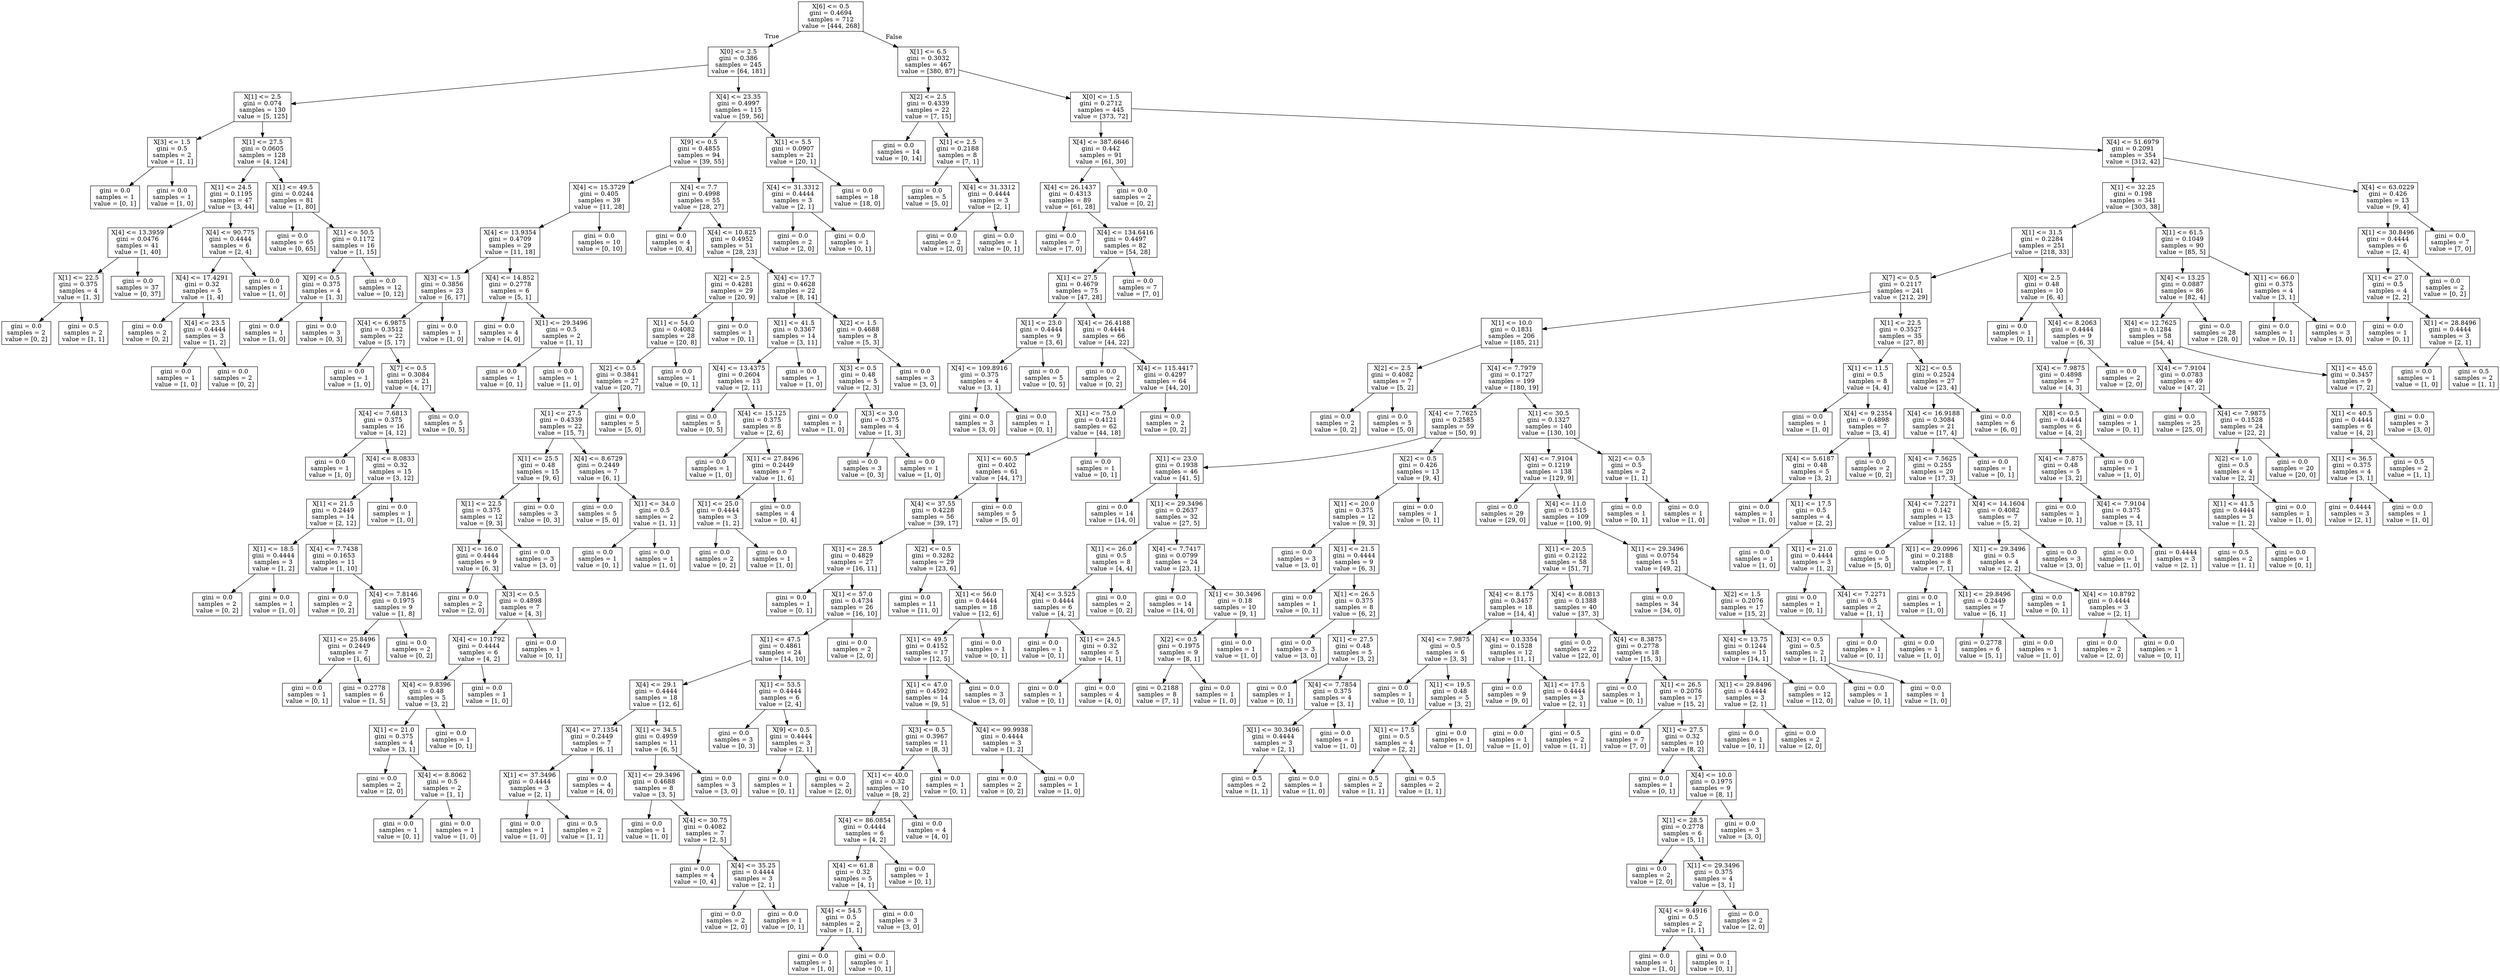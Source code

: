 digraph Tree {
node [shape=box] ;
0 [label="X[6] <= 0.5\ngini = 0.4694\nsamples = 712\nvalue = [444, 268]"] ;
1 [label="X[0] <= 2.5\ngini = 0.386\nsamples = 245\nvalue = [64, 181]"] ;
0 -> 1 [labeldistance=2.5, labelangle=45, headlabel="True"] ;
2 [label="X[1] <= 2.5\ngini = 0.074\nsamples = 130\nvalue = [5, 125]"] ;
1 -> 2 ;
3 [label="X[3] <= 1.5\ngini = 0.5\nsamples = 2\nvalue = [1, 1]"] ;
2 -> 3 ;
4 [label="gini = 0.0\nsamples = 1\nvalue = [0, 1]"] ;
3 -> 4 ;
5 [label="gini = 0.0\nsamples = 1\nvalue = [1, 0]"] ;
3 -> 5 ;
6 [label="X[1] <= 27.5\ngini = 0.0605\nsamples = 128\nvalue = [4, 124]"] ;
2 -> 6 ;
7 [label="X[1] <= 24.5\ngini = 0.1195\nsamples = 47\nvalue = [3, 44]"] ;
6 -> 7 ;
8 [label="X[4] <= 13.3959\ngini = 0.0476\nsamples = 41\nvalue = [1, 40]"] ;
7 -> 8 ;
9 [label="X[1] <= 22.5\ngini = 0.375\nsamples = 4\nvalue = [1, 3]"] ;
8 -> 9 ;
10 [label="gini = 0.0\nsamples = 2\nvalue = [0, 2]"] ;
9 -> 10 ;
11 [label="gini = 0.5\nsamples = 2\nvalue = [1, 1]"] ;
9 -> 11 ;
12 [label="gini = 0.0\nsamples = 37\nvalue = [0, 37]"] ;
8 -> 12 ;
13 [label="X[4] <= 90.775\ngini = 0.4444\nsamples = 6\nvalue = [2, 4]"] ;
7 -> 13 ;
14 [label="X[4] <= 17.4291\ngini = 0.32\nsamples = 5\nvalue = [1, 4]"] ;
13 -> 14 ;
15 [label="gini = 0.0\nsamples = 2\nvalue = [0, 2]"] ;
14 -> 15 ;
16 [label="X[4] <= 23.5\ngini = 0.4444\nsamples = 3\nvalue = [1, 2]"] ;
14 -> 16 ;
17 [label="gini = 0.0\nsamples = 1\nvalue = [1, 0]"] ;
16 -> 17 ;
18 [label="gini = 0.0\nsamples = 2\nvalue = [0, 2]"] ;
16 -> 18 ;
19 [label="gini = 0.0\nsamples = 1\nvalue = [1, 0]"] ;
13 -> 19 ;
20 [label="X[1] <= 49.5\ngini = 0.0244\nsamples = 81\nvalue = [1, 80]"] ;
6 -> 20 ;
21 [label="gini = 0.0\nsamples = 65\nvalue = [0, 65]"] ;
20 -> 21 ;
22 [label="X[1] <= 50.5\ngini = 0.1172\nsamples = 16\nvalue = [1, 15]"] ;
20 -> 22 ;
23 [label="X[9] <= 0.5\ngini = 0.375\nsamples = 4\nvalue = [1, 3]"] ;
22 -> 23 ;
24 [label="gini = 0.0\nsamples = 1\nvalue = [1, 0]"] ;
23 -> 24 ;
25 [label="gini = 0.0\nsamples = 3\nvalue = [0, 3]"] ;
23 -> 25 ;
26 [label="gini = 0.0\nsamples = 12\nvalue = [0, 12]"] ;
22 -> 26 ;
27 [label="X[4] <= 23.35\ngini = 0.4997\nsamples = 115\nvalue = [59, 56]"] ;
1 -> 27 ;
28 [label="X[9] <= 0.5\ngini = 0.4855\nsamples = 94\nvalue = [39, 55]"] ;
27 -> 28 ;
29 [label="X[4] <= 15.3729\ngini = 0.405\nsamples = 39\nvalue = [11, 28]"] ;
28 -> 29 ;
30 [label="X[4] <= 13.9354\ngini = 0.4709\nsamples = 29\nvalue = [11, 18]"] ;
29 -> 30 ;
31 [label="X[3] <= 1.5\ngini = 0.3856\nsamples = 23\nvalue = [6, 17]"] ;
30 -> 31 ;
32 [label="X[4] <= 6.9875\ngini = 0.3512\nsamples = 22\nvalue = [5, 17]"] ;
31 -> 32 ;
33 [label="gini = 0.0\nsamples = 1\nvalue = [1, 0]"] ;
32 -> 33 ;
34 [label="X[7] <= 0.5\ngini = 0.3084\nsamples = 21\nvalue = [4, 17]"] ;
32 -> 34 ;
35 [label="X[4] <= 7.6813\ngini = 0.375\nsamples = 16\nvalue = [4, 12]"] ;
34 -> 35 ;
36 [label="gini = 0.0\nsamples = 1\nvalue = [1, 0]"] ;
35 -> 36 ;
37 [label="X[4] <= 8.0833\ngini = 0.32\nsamples = 15\nvalue = [3, 12]"] ;
35 -> 37 ;
38 [label="X[1] <= 21.5\ngini = 0.2449\nsamples = 14\nvalue = [2, 12]"] ;
37 -> 38 ;
39 [label="X[1] <= 18.5\ngini = 0.4444\nsamples = 3\nvalue = [1, 2]"] ;
38 -> 39 ;
40 [label="gini = 0.0\nsamples = 2\nvalue = [0, 2]"] ;
39 -> 40 ;
41 [label="gini = 0.0\nsamples = 1\nvalue = [1, 0]"] ;
39 -> 41 ;
42 [label="X[4] <= 7.7438\ngini = 0.1653\nsamples = 11\nvalue = [1, 10]"] ;
38 -> 42 ;
43 [label="gini = 0.0\nsamples = 2\nvalue = [0, 2]"] ;
42 -> 43 ;
44 [label="X[4] <= 7.8146\ngini = 0.1975\nsamples = 9\nvalue = [1, 8]"] ;
42 -> 44 ;
45 [label="X[1] <= 25.8496\ngini = 0.2449\nsamples = 7\nvalue = [1, 6]"] ;
44 -> 45 ;
46 [label="gini = 0.0\nsamples = 1\nvalue = [0, 1]"] ;
45 -> 46 ;
47 [label="gini = 0.2778\nsamples = 6\nvalue = [1, 5]"] ;
45 -> 47 ;
48 [label="gini = 0.0\nsamples = 2\nvalue = [0, 2]"] ;
44 -> 48 ;
49 [label="gini = 0.0\nsamples = 1\nvalue = [1, 0]"] ;
37 -> 49 ;
50 [label="gini = 0.0\nsamples = 5\nvalue = [0, 5]"] ;
34 -> 50 ;
51 [label="gini = 0.0\nsamples = 1\nvalue = [1, 0]"] ;
31 -> 51 ;
52 [label="X[4] <= 14.852\ngini = 0.2778\nsamples = 6\nvalue = [5, 1]"] ;
30 -> 52 ;
53 [label="gini = 0.0\nsamples = 4\nvalue = [4, 0]"] ;
52 -> 53 ;
54 [label="X[1] <= 29.3496\ngini = 0.5\nsamples = 2\nvalue = [1, 1]"] ;
52 -> 54 ;
55 [label="gini = 0.0\nsamples = 1\nvalue = [0, 1]"] ;
54 -> 55 ;
56 [label="gini = 0.0\nsamples = 1\nvalue = [1, 0]"] ;
54 -> 56 ;
57 [label="gini = 0.0\nsamples = 10\nvalue = [0, 10]"] ;
29 -> 57 ;
58 [label="X[4] <= 7.7\ngini = 0.4998\nsamples = 55\nvalue = [28, 27]"] ;
28 -> 58 ;
59 [label="gini = 0.0\nsamples = 4\nvalue = [0, 4]"] ;
58 -> 59 ;
60 [label="X[4] <= 10.825\ngini = 0.4952\nsamples = 51\nvalue = [28, 23]"] ;
58 -> 60 ;
61 [label="X[2] <= 2.5\ngini = 0.4281\nsamples = 29\nvalue = [20, 9]"] ;
60 -> 61 ;
62 [label="X[1] <= 54.0\ngini = 0.4082\nsamples = 28\nvalue = [20, 8]"] ;
61 -> 62 ;
63 [label="X[2] <= 0.5\ngini = 0.3841\nsamples = 27\nvalue = [20, 7]"] ;
62 -> 63 ;
64 [label="X[1] <= 27.5\ngini = 0.4339\nsamples = 22\nvalue = [15, 7]"] ;
63 -> 64 ;
65 [label="X[1] <= 25.5\ngini = 0.48\nsamples = 15\nvalue = [9, 6]"] ;
64 -> 65 ;
66 [label="X[1] <= 22.5\ngini = 0.375\nsamples = 12\nvalue = [9, 3]"] ;
65 -> 66 ;
67 [label="X[1] <= 16.0\ngini = 0.4444\nsamples = 9\nvalue = [6, 3]"] ;
66 -> 67 ;
68 [label="gini = 0.0\nsamples = 2\nvalue = [2, 0]"] ;
67 -> 68 ;
69 [label="X[3] <= 0.5\ngini = 0.4898\nsamples = 7\nvalue = [4, 3]"] ;
67 -> 69 ;
70 [label="X[4] <= 10.1792\ngini = 0.4444\nsamples = 6\nvalue = [4, 2]"] ;
69 -> 70 ;
71 [label="X[4] <= 9.8396\ngini = 0.48\nsamples = 5\nvalue = [3, 2]"] ;
70 -> 71 ;
72 [label="X[1] <= 21.0\ngini = 0.375\nsamples = 4\nvalue = [3, 1]"] ;
71 -> 72 ;
73 [label="gini = 0.0\nsamples = 2\nvalue = [2, 0]"] ;
72 -> 73 ;
74 [label="X[4] <= 8.8062\ngini = 0.5\nsamples = 2\nvalue = [1, 1]"] ;
72 -> 74 ;
75 [label="gini = 0.0\nsamples = 1\nvalue = [0, 1]"] ;
74 -> 75 ;
76 [label="gini = 0.0\nsamples = 1\nvalue = [1, 0]"] ;
74 -> 76 ;
77 [label="gini = 0.0\nsamples = 1\nvalue = [0, 1]"] ;
71 -> 77 ;
78 [label="gini = 0.0\nsamples = 1\nvalue = [1, 0]"] ;
70 -> 78 ;
79 [label="gini = 0.0\nsamples = 1\nvalue = [0, 1]"] ;
69 -> 79 ;
80 [label="gini = 0.0\nsamples = 3\nvalue = [3, 0]"] ;
66 -> 80 ;
81 [label="gini = 0.0\nsamples = 3\nvalue = [0, 3]"] ;
65 -> 81 ;
82 [label="X[4] <= 8.6729\ngini = 0.2449\nsamples = 7\nvalue = [6, 1]"] ;
64 -> 82 ;
83 [label="gini = 0.0\nsamples = 5\nvalue = [5, 0]"] ;
82 -> 83 ;
84 [label="X[1] <= 34.0\ngini = 0.5\nsamples = 2\nvalue = [1, 1]"] ;
82 -> 84 ;
85 [label="gini = 0.0\nsamples = 1\nvalue = [0, 1]"] ;
84 -> 85 ;
86 [label="gini = 0.0\nsamples = 1\nvalue = [1, 0]"] ;
84 -> 86 ;
87 [label="gini = 0.0\nsamples = 5\nvalue = [5, 0]"] ;
63 -> 87 ;
88 [label="gini = 0.0\nsamples = 1\nvalue = [0, 1]"] ;
62 -> 88 ;
89 [label="gini = 0.0\nsamples = 1\nvalue = [0, 1]"] ;
61 -> 89 ;
90 [label="X[4] <= 17.7\ngini = 0.4628\nsamples = 22\nvalue = [8, 14]"] ;
60 -> 90 ;
91 [label="X[1] <= 41.5\ngini = 0.3367\nsamples = 14\nvalue = [3, 11]"] ;
90 -> 91 ;
92 [label="X[4] <= 13.4375\ngini = 0.2604\nsamples = 13\nvalue = [2, 11]"] ;
91 -> 92 ;
93 [label="gini = 0.0\nsamples = 5\nvalue = [0, 5]"] ;
92 -> 93 ;
94 [label="X[4] <= 15.125\ngini = 0.375\nsamples = 8\nvalue = [2, 6]"] ;
92 -> 94 ;
95 [label="gini = 0.0\nsamples = 1\nvalue = [1, 0]"] ;
94 -> 95 ;
96 [label="X[1] <= 27.8496\ngini = 0.2449\nsamples = 7\nvalue = [1, 6]"] ;
94 -> 96 ;
97 [label="X[1] <= 25.0\ngini = 0.4444\nsamples = 3\nvalue = [1, 2]"] ;
96 -> 97 ;
98 [label="gini = 0.0\nsamples = 2\nvalue = [0, 2]"] ;
97 -> 98 ;
99 [label="gini = 0.0\nsamples = 1\nvalue = [1, 0]"] ;
97 -> 99 ;
100 [label="gini = 0.0\nsamples = 4\nvalue = [0, 4]"] ;
96 -> 100 ;
101 [label="gini = 0.0\nsamples = 1\nvalue = [1, 0]"] ;
91 -> 101 ;
102 [label="X[2] <= 1.5\ngini = 0.4688\nsamples = 8\nvalue = [5, 3]"] ;
90 -> 102 ;
103 [label="X[3] <= 0.5\ngini = 0.48\nsamples = 5\nvalue = [2, 3]"] ;
102 -> 103 ;
104 [label="gini = 0.0\nsamples = 1\nvalue = [1, 0]"] ;
103 -> 104 ;
105 [label="X[3] <= 3.0\ngini = 0.375\nsamples = 4\nvalue = [1, 3]"] ;
103 -> 105 ;
106 [label="gini = 0.0\nsamples = 3\nvalue = [0, 3]"] ;
105 -> 106 ;
107 [label="gini = 0.0\nsamples = 1\nvalue = [1, 0]"] ;
105 -> 107 ;
108 [label="gini = 0.0\nsamples = 3\nvalue = [3, 0]"] ;
102 -> 108 ;
109 [label="X[1] <= 5.5\ngini = 0.0907\nsamples = 21\nvalue = [20, 1]"] ;
27 -> 109 ;
110 [label="X[4] <= 31.3312\ngini = 0.4444\nsamples = 3\nvalue = [2, 1]"] ;
109 -> 110 ;
111 [label="gini = 0.0\nsamples = 2\nvalue = [2, 0]"] ;
110 -> 111 ;
112 [label="gini = 0.0\nsamples = 1\nvalue = [0, 1]"] ;
110 -> 112 ;
113 [label="gini = 0.0\nsamples = 18\nvalue = [18, 0]"] ;
109 -> 113 ;
114 [label="X[1] <= 6.5\ngini = 0.3032\nsamples = 467\nvalue = [380, 87]"] ;
0 -> 114 [labeldistance=2.5, labelangle=-45, headlabel="False"] ;
115 [label="X[2] <= 2.5\ngini = 0.4339\nsamples = 22\nvalue = [7, 15]"] ;
114 -> 115 ;
116 [label="gini = 0.0\nsamples = 14\nvalue = [0, 14]"] ;
115 -> 116 ;
117 [label="X[1] <= 2.5\ngini = 0.2188\nsamples = 8\nvalue = [7, 1]"] ;
115 -> 117 ;
118 [label="gini = 0.0\nsamples = 5\nvalue = [5, 0]"] ;
117 -> 118 ;
119 [label="X[4] <= 31.3312\ngini = 0.4444\nsamples = 3\nvalue = [2, 1]"] ;
117 -> 119 ;
120 [label="gini = 0.0\nsamples = 2\nvalue = [2, 0]"] ;
119 -> 120 ;
121 [label="gini = 0.0\nsamples = 1\nvalue = [0, 1]"] ;
119 -> 121 ;
122 [label="X[0] <= 1.5\ngini = 0.2712\nsamples = 445\nvalue = [373, 72]"] ;
114 -> 122 ;
123 [label="X[4] <= 387.6646\ngini = 0.442\nsamples = 91\nvalue = [61, 30]"] ;
122 -> 123 ;
124 [label="X[4] <= 26.1437\ngini = 0.4313\nsamples = 89\nvalue = [61, 28]"] ;
123 -> 124 ;
125 [label="gini = 0.0\nsamples = 7\nvalue = [7, 0]"] ;
124 -> 125 ;
126 [label="X[4] <= 134.6416\ngini = 0.4497\nsamples = 82\nvalue = [54, 28]"] ;
124 -> 126 ;
127 [label="X[1] <= 27.5\ngini = 0.4679\nsamples = 75\nvalue = [47, 28]"] ;
126 -> 127 ;
128 [label="X[1] <= 23.0\ngini = 0.4444\nsamples = 9\nvalue = [3, 6]"] ;
127 -> 128 ;
129 [label="X[4] <= 109.8916\ngini = 0.375\nsamples = 4\nvalue = [3, 1]"] ;
128 -> 129 ;
130 [label="gini = 0.0\nsamples = 3\nvalue = [3, 0]"] ;
129 -> 130 ;
131 [label="gini = 0.0\nsamples = 1\nvalue = [0, 1]"] ;
129 -> 131 ;
132 [label="gini = 0.0\nsamples = 5\nvalue = [0, 5]"] ;
128 -> 132 ;
133 [label="X[4] <= 26.4188\ngini = 0.4444\nsamples = 66\nvalue = [44, 22]"] ;
127 -> 133 ;
134 [label="gini = 0.0\nsamples = 2\nvalue = [0, 2]"] ;
133 -> 134 ;
135 [label="X[4] <= 115.4417\ngini = 0.4297\nsamples = 64\nvalue = [44, 20]"] ;
133 -> 135 ;
136 [label="X[1] <= 75.0\ngini = 0.4121\nsamples = 62\nvalue = [44, 18]"] ;
135 -> 136 ;
137 [label="X[1] <= 60.5\ngini = 0.402\nsamples = 61\nvalue = [44, 17]"] ;
136 -> 137 ;
138 [label="X[4] <= 37.55\ngini = 0.4228\nsamples = 56\nvalue = [39, 17]"] ;
137 -> 138 ;
139 [label="X[1] <= 28.5\ngini = 0.4829\nsamples = 27\nvalue = [16, 11]"] ;
138 -> 139 ;
140 [label="gini = 0.0\nsamples = 1\nvalue = [0, 1]"] ;
139 -> 140 ;
141 [label="X[1] <= 57.0\ngini = 0.4734\nsamples = 26\nvalue = [16, 10]"] ;
139 -> 141 ;
142 [label="X[1] <= 47.5\ngini = 0.4861\nsamples = 24\nvalue = [14, 10]"] ;
141 -> 142 ;
143 [label="X[4] <= 29.1\ngini = 0.4444\nsamples = 18\nvalue = [12, 6]"] ;
142 -> 143 ;
144 [label="X[4] <= 27.1354\ngini = 0.2449\nsamples = 7\nvalue = [6, 1]"] ;
143 -> 144 ;
145 [label="X[1] <= 37.3496\ngini = 0.4444\nsamples = 3\nvalue = [2, 1]"] ;
144 -> 145 ;
146 [label="gini = 0.0\nsamples = 1\nvalue = [1, 0]"] ;
145 -> 146 ;
147 [label="gini = 0.5\nsamples = 2\nvalue = [1, 1]"] ;
145 -> 147 ;
148 [label="gini = 0.0\nsamples = 4\nvalue = [4, 0]"] ;
144 -> 148 ;
149 [label="X[1] <= 34.5\ngini = 0.4959\nsamples = 11\nvalue = [6, 5]"] ;
143 -> 149 ;
150 [label="X[1] <= 29.3496\ngini = 0.4688\nsamples = 8\nvalue = [3, 5]"] ;
149 -> 150 ;
151 [label="gini = 0.0\nsamples = 1\nvalue = [1, 0]"] ;
150 -> 151 ;
152 [label="X[4] <= 30.75\ngini = 0.4082\nsamples = 7\nvalue = [2, 5]"] ;
150 -> 152 ;
153 [label="gini = 0.0\nsamples = 4\nvalue = [0, 4]"] ;
152 -> 153 ;
154 [label="X[4] <= 35.25\ngini = 0.4444\nsamples = 3\nvalue = [2, 1]"] ;
152 -> 154 ;
155 [label="gini = 0.0\nsamples = 2\nvalue = [2, 0]"] ;
154 -> 155 ;
156 [label="gini = 0.0\nsamples = 1\nvalue = [0, 1]"] ;
154 -> 156 ;
157 [label="gini = 0.0\nsamples = 3\nvalue = [3, 0]"] ;
149 -> 157 ;
158 [label="X[1] <= 53.5\ngini = 0.4444\nsamples = 6\nvalue = [2, 4]"] ;
142 -> 158 ;
159 [label="gini = 0.0\nsamples = 3\nvalue = [0, 3]"] ;
158 -> 159 ;
160 [label="X[9] <= 0.5\ngini = 0.4444\nsamples = 3\nvalue = [2, 1]"] ;
158 -> 160 ;
161 [label="gini = 0.0\nsamples = 1\nvalue = [0, 1]"] ;
160 -> 161 ;
162 [label="gini = 0.0\nsamples = 2\nvalue = [2, 0]"] ;
160 -> 162 ;
163 [label="gini = 0.0\nsamples = 2\nvalue = [2, 0]"] ;
141 -> 163 ;
164 [label="X[2] <= 0.5\ngini = 0.3282\nsamples = 29\nvalue = [23, 6]"] ;
138 -> 164 ;
165 [label="gini = 0.0\nsamples = 11\nvalue = [11, 0]"] ;
164 -> 165 ;
166 [label="X[1] <= 56.0\ngini = 0.4444\nsamples = 18\nvalue = [12, 6]"] ;
164 -> 166 ;
167 [label="X[1] <= 49.5\ngini = 0.4152\nsamples = 17\nvalue = [12, 5]"] ;
166 -> 167 ;
168 [label="X[1] <= 47.0\ngini = 0.4592\nsamples = 14\nvalue = [9, 5]"] ;
167 -> 168 ;
169 [label="X[3] <= 0.5\ngini = 0.3967\nsamples = 11\nvalue = [8, 3]"] ;
168 -> 169 ;
170 [label="X[1] <= 40.0\ngini = 0.32\nsamples = 10\nvalue = [8, 2]"] ;
169 -> 170 ;
171 [label="X[4] <= 86.0854\ngini = 0.4444\nsamples = 6\nvalue = [4, 2]"] ;
170 -> 171 ;
172 [label="X[4] <= 61.8\ngini = 0.32\nsamples = 5\nvalue = [4, 1]"] ;
171 -> 172 ;
173 [label="X[4] <= 54.5\ngini = 0.5\nsamples = 2\nvalue = [1, 1]"] ;
172 -> 173 ;
174 [label="gini = 0.0\nsamples = 1\nvalue = [1, 0]"] ;
173 -> 174 ;
175 [label="gini = 0.0\nsamples = 1\nvalue = [0, 1]"] ;
173 -> 175 ;
176 [label="gini = 0.0\nsamples = 3\nvalue = [3, 0]"] ;
172 -> 176 ;
177 [label="gini = 0.0\nsamples = 1\nvalue = [0, 1]"] ;
171 -> 177 ;
178 [label="gini = 0.0\nsamples = 4\nvalue = [4, 0]"] ;
170 -> 178 ;
179 [label="gini = 0.0\nsamples = 1\nvalue = [0, 1]"] ;
169 -> 179 ;
180 [label="X[4] <= 99.9938\ngini = 0.4444\nsamples = 3\nvalue = [1, 2]"] ;
168 -> 180 ;
181 [label="gini = 0.0\nsamples = 2\nvalue = [0, 2]"] ;
180 -> 181 ;
182 [label="gini = 0.0\nsamples = 1\nvalue = [1, 0]"] ;
180 -> 182 ;
183 [label="gini = 0.0\nsamples = 3\nvalue = [3, 0]"] ;
167 -> 183 ;
184 [label="gini = 0.0\nsamples = 1\nvalue = [0, 1]"] ;
166 -> 184 ;
185 [label="gini = 0.0\nsamples = 5\nvalue = [5, 0]"] ;
137 -> 185 ;
186 [label="gini = 0.0\nsamples = 1\nvalue = [0, 1]"] ;
136 -> 186 ;
187 [label="gini = 0.0\nsamples = 2\nvalue = [0, 2]"] ;
135 -> 187 ;
188 [label="gini = 0.0\nsamples = 7\nvalue = [7, 0]"] ;
126 -> 188 ;
189 [label="gini = 0.0\nsamples = 2\nvalue = [0, 2]"] ;
123 -> 189 ;
190 [label="X[4] <= 51.6979\ngini = 0.2091\nsamples = 354\nvalue = [312, 42]"] ;
122 -> 190 ;
191 [label="X[1] <= 32.25\ngini = 0.198\nsamples = 341\nvalue = [303, 38]"] ;
190 -> 191 ;
192 [label="X[1] <= 31.5\ngini = 0.2284\nsamples = 251\nvalue = [218, 33]"] ;
191 -> 192 ;
193 [label="X[7] <= 0.5\ngini = 0.2117\nsamples = 241\nvalue = [212, 29]"] ;
192 -> 193 ;
194 [label="X[1] <= 10.0\ngini = 0.1831\nsamples = 206\nvalue = [185, 21]"] ;
193 -> 194 ;
195 [label="X[2] <= 2.5\ngini = 0.4082\nsamples = 7\nvalue = [5, 2]"] ;
194 -> 195 ;
196 [label="gini = 0.0\nsamples = 2\nvalue = [0, 2]"] ;
195 -> 196 ;
197 [label="gini = 0.0\nsamples = 5\nvalue = [5, 0]"] ;
195 -> 197 ;
198 [label="X[4] <= 7.7979\ngini = 0.1727\nsamples = 199\nvalue = [180, 19]"] ;
194 -> 198 ;
199 [label="X[4] <= 7.7625\ngini = 0.2585\nsamples = 59\nvalue = [50, 9]"] ;
198 -> 199 ;
200 [label="X[1] <= 23.0\ngini = 0.1938\nsamples = 46\nvalue = [41, 5]"] ;
199 -> 200 ;
201 [label="gini = 0.0\nsamples = 14\nvalue = [14, 0]"] ;
200 -> 201 ;
202 [label="X[1] <= 29.3496\ngini = 0.2637\nsamples = 32\nvalue = [27, 5]"] ;
200 -> 202 ;
203 [label="X[1] <= 26.0\ngini = 0.5\nsamples = 8\nvalue = [4, 4]"] ;
202 -> 203 ;
204 [label="X[4] <= 3.525\ngini = 0.4444\nsamples = 6\nvalue = [4, 2]"] ;
203 -> 204 ;
205 [label="gini = 0.0\nsamples = 1\nvalue = [0, 1]"] ;
204 -> 205 ;
206 [label="X[1] <= 24.5\ngini = 0.32\nsamples = 5\nvalue = [4, 1]"] ;
204 -> 206 ;
207 [label="gini = 0.0\nsamples = 1\nvalue = [0, 1]"] ;
206 -> 207 ;
208 [label="gini = 0.0\nsamples = 4\nvalue = [4, 0]"] ;
206 -> 208 ;
209 [label="gini = 0.0\nsamples = 2\nvalue = [0, 2]"] ;
203 -> 209 ;
210 [label="X[4] <= 7.7417\ngini = 0.0799\nsamples = 24\nvalue = [23, 1]"] ;
202 -> 210 ;
211 [label="gini = 0.0\nsamples = 14\nvalue = [14, 0]"] ;
210 -> 211 ;
212 [label="X[1] <= 30.3496\ngini = 0.18\nsamples = 10\nvalue = [9, 1]"] ;
210 -> 212 ;
213 [label="X[2] <= 0.5\ngini = 0.1975\nsamples = 9\nvalue = [8, 1]"] ;
212 -> 213 ;
214 [label="gini = 0.2188\nsamples = 8\nvalue = [7, 1]"] ;
213 -> 214 ;
215 [label="gini = 0.0\nsamples = 1\nvalue = [1, 0]"] ;
213 -> 215 ;
216 [label="gini = 0.0\nsamples = 1\nvalue = [1, 0]"] ;
212 -> 216 ;
217 [label="X[2] <= 0.5\ngini = 0.426\nsamples = 13\nvalue = [9, 4]"] ;
199 -> 217 ;
218 [label="X[1] <= 20.0\ngini = 0.375\nsamples = 12\nvalue = [9, 3]"] ;
217 -> 218 ;
219 [label="gini = 0.0\nsamples = 3\nvalue = [3, 0]"] ;
218 -> 219 ;
220 [label="X[1] <= 21.5\ngini = 0.4444\nsamples = 9\nvalue = [6, 3]"] ;
218 -> 220 ;
221 [label="gini = 0.0\nsamples = 1\nvalue = [0, 1]"] ;
220 -> 221 ;
222 [label="X[1] <= 26.5\ngini = 0.375\nsamples = 8\nvalue = [6, 2]"] ;
220 -> 222 ;
223 [label="gini = 0.0\nsamples = 3\nvalue = [3, 0]"] ;
222 -> 223 ;
224 [label="X[1] <= 27.5\ngini = 0.48\nsamples = 5\nvalue = [3, 2]"] ;
222 -> 224 ;
225 [label="gini = 0.0\nsamples = 1\nvalue = [0, 1]"] ;
224 -> 225 ;
226 [label="X[4] <= 7.7854\ngini = 0.375\nsamples = 4\nvalue = [3, 1]"] ;
224 -> 226 ;
227 [label="X[1] <= 30.3496\ngini = 0.4444\nsamples = 3\nvalue = [2, 1]"] ;
226 -> 227 ;
228 [label="gini = 0.5\nsamples = 2\nvalue = [1, 1]"] ;
227 -> 228 ;
229 [label="gini = 0.0\nsamples = 1\nvalue = [1, 0]"] ;
227 -> 229 ;
230 [label="gini = 0.0\nsamples = 1\nvalue = [1, 0]"] ;
226 -> 230 ;
231 [label="gini = 0.0\nsamples = 1\nvalue = [0, 1]"] ;
217 -> 231 ;
232 [label="X[1] <= 30.5\ngini = 0.1327\nsamples = 140\nvalue = [130, 10]"] ;
198 -> 232 ;
233 [label="X[4] <= 7.9104\ngini = 0.1219\nsamples = 138\nvalue = [129, 9]"] ;
232 -> 233 ;
234 [label="gini = 0.0\nsamples = 29\nvalue = [29, 0]"] ;
233 -> 234 ;
235 [label="X[4] <= 11.0\ngini = 0.1515\nsamples = 109\nvalue = [100, 9]"] ;
233 -> 235 ;
236 [label="X[1] <= 20.5\ngini = 0.2122\nsamples = 58\nvalue = [51, 7]"] ;
235 -> 236 ;
237 [label="X[4] <= 8.175\ngini = 0.3457\nsamples = 18\nvalue = [14, 4]"] ;
236 -> 237 ;
238 [label="X[4] <= 7.9875\ngini = 0.5\nsamples = 6\nvalue = [3, 3]"] ;
237 -> 238 ;
239 [label="gini = 0.0\nsamples = 1\nvalue = [0, 1]"] ;
238 -> 239 ;
240 [label="X[1] <= 19.5\ngini = 0.48\nsamples = 5\nvalue = [3, 2]"] ;
238 -> 240 ;
241 [label="X[1] <= 17.5\ngini = 0.5\nsamples = 4\nvalue = [2, 2]"] ;
240 -> 241 ;
242 [label="gini = 0.5\nsamples = 2\nvalue = [1, 1]"] ;
241 -> 242 ;
243 [label="gini = 0.5\nsamples = 2\nvalue = [1, 1]"] ;
241 -> 243 ;
244 [label="gini = 0.0\nsamples = 1\nvalue = [1, 0]"] ;
240 -> 244 ;
245 [label="X[4] <= 10.3354\ngini = 0.1528\nsamples = 12\nvalue = [11, 1]"] ;
237 -> 245 ;
246 [label="gini = 0.0\nsamples = 9\nvalue = [9, 0]"] ;
245 -> 246 ;
247 [label="X[1] <= 17.5\ngini = 0.4444\nsamples = 3\nvalue = [2, 1]"] ;
245 -> 247 ;
248 [label="gini = 0.0\nsamples = 1\nvalue = [1, 0]"] ;
247 -> 248 ;
249 [label="gini = 0.5\nsamples = 2\nvalue = [1, 1]"] ;
247 -> 249 ;
250 [label="X[4] <= 8.0813\ngini = 0.1388\nsamples = 40\nvalue = [37, 3]"] ;
236 -> 250 ;
251 [label="gini = 0.0\nsamples = 22\nvalue = [22, 0]"] ;
250 -> 251 ;
252 [label="X[4] <= 8.3875\ngini = 0.2778\nsamples = 18\nvalue = [15, 3]"] ;
250 -> 252 ;
253 [label="gini = 0.0\nsamples = 1\nvalue = [0, 1]"] ;
252 -> 253 ;
254 [label="X[1] <= 26.5\ngini = 0.2076\nsamples = 17\nvalue = [15, 2]"] ;
252 -> 254 ;
255 [label="gini = 0.0\nsamples = 7\nvalue = [7, 0]"] ;
254 -> 255 ;
256 [label="X[1] <= 27.5\ngini = 0.32\nsamples = 10\nvalue = [8, 2]"] ;
254 -> 256 ;
257 [label="gini = 0.0\nsamples = 1\nvalue = [0, 1]"] ;
256 -> 257 ;
258 [label="X[4] <= 10.0\ngini = 0.1975\nsamples = 9\nvalue = [8, 1]"] ;
256 -> 258 ;
259 [label="X[1] <= 28.5\ngini = 0.2778\nsamples = 6\nvalue = [5, 1]"] ;
258 -> 259 ;
260 [label="gini = 0.0\nsamples = 2\nvalue = [2, 0]"] ;
259 -> 260 ;
261 [label="X[1] <= 29.3496\ngini = 0.375\nsamples = 4\nvalue = [3, 1]"] ;
259 -> 261 ;
262 [label="X[4] <= 9.4916\ngini = 0.5\nsamples = 2\nvalue = [1, 1]"] ;
261 -> 262 ;
263 [label="gini = 0.0\nsamples = 1\nvalue = [1, 0]"] ;
262 -> 263 ;
264 [label="gini = 0.0\nsamples = 1\nvalue = [0, 1]"] ;
262 -> 264 ;
265 [label="gini = 0.0\nsamples = 2\nvalue = [2, 0]"] ;
261 -> 265 ;
266 [label="gini = 0.0\nsamples = 3\nvalue = [3, 0]"] ;
258 -> 266 ;
267 [label="X[1] <= 29.3496\ngini = 0.0754\nsamples = 51\nvalue = [49, 2]"] ;
235 -> 267 ;
268 [label="gini = 0.0\nsamples = 34\nvalue = [34, 0]"] ;
267 -> 268 ;
269 [label="X[2] <= 1.5\ngini = 0.2076\nsamples = 17\nvalue = [15, 2]"] ;
267 -> 269 ;
270 [label="X[4] <= 13.75\ngini = 0.1244\nsamples = 15\nvalue = [14, 1]"] ;
269 -> 270 ;
271 [label="X[1] <= 29.8496\ngini = 0.4444\nsamples = 3\nvalue = [2, 1]"] ;
270 -> 271 ;
272 [label="gini = 0.0\nsamples = 1\nvalue = [0, 1]"] ;
271 -> 272 ;
273 [label="gini = 0.0\nsamples = 2\nvalue = [2, 0]"] ;
271 -> 273 ;
274 [label="gini = 0.0\nsamples = 12\nvalue = [12, 0]"] ;
270 -> 274 ;
275 [label="X[3] <= 0.5\ngini = 0.5\nsamples = 2\nvalue = [1, 1]"] ;
269 -> 275 ;
276 [label="gini = 0.0\nsamples = 1\nvalue = [0, 1]"] ;
275 -> 276 ;
277 [label="gini = 0.0\nsamples = 1\nvalue = [1, 0]"] ;
275 -> 277 ;
278 [label="X[2] <= 0.5\ngini = 0.5\nsamples = 2\nvalue = [1, 1]"] ;
232 -> 278 ;
279 [label="gini = 0.0\nsamples = 1\nvalue = [0, 1]"] ;
278 -> 279 ;
280 [label="gini = 0.0\nsamples = 1\nvalue = [1, 0]"] ;
278 -> 280 ;
281 [label="X[1] <= 22.5\ngini = 0.3527\nsamples = 35\nvalue = [27, 8]"] ;
193 -> 281 ;
282 [label="X[1] <= 11.5\ngini = 0.5\nsamples = 8\nvalue = [4, 4]"] ;
281 -> 282 ;
283 [label="gini = 0.0\nsamples = 1\nvalue = [1, 0]"] ;
282 -> 283 ;
284 [label="X[4] <= 9.2354\ngini = 0.4898\nsamples = 7\nvalue = [3, 4]"] ;
282 -> 284 ;
285 [label="X[4] <= 5.6187\ngini = 0.48\nsamples = 5\nvalue = [3, 2]"] ;
284 -> 285 ;
286 [label="gini = 0.0\nsamples = 1\nvalue = [1, 0]"] ;
285 -> 286 ;
287 [label="X[1] <= 17.5\ngini = 0.5\nsamples = 4\nvalue = [2, 2]"] ;
285 -> 287 ;
288 [label="gini = 0.0\nsamples = 1\nvalue = [1, 0]"] ;
287 -> 288 ;
289 [label="X[1] <= 21.0\ngini = 0.4444\nsamples = 3\nvalue = [1, 2]"] ;
287 -> 289 ;
290 [label="gini = 0.0\nsamples = 1\nvalue = [0, 1]"] ;
289 -> 290 ;
291 [label="X[4] <= 7.2271\ngini = 0.5\nsamples = 2\nvalue = [1, 1]"] ;
289 -> 291 ;
292 [label="gini = 0.0\nsamples = 1\nvalue = [0, 1]"] ;
291 -> 292 ;
293 [label="gini = 0.0\nsamples = 1\nvalue = [1, 0]"] ;
291 -> 293 ;
294 [label="gini = 0.0\nsamples = 2\nvalue = [0, 2]"] ;
284 -> 294 ;
295 [label="X[2] <= 0.5\ngini = 0.2524\nsamples = 27\nvalue = [23, 4]"] ;
281 -> 295 ;
296 [label="X[4] <= 16.9188\ngini = 0.3084\nsamples = 21\nvalue = [17, 4]"] ;
295 -> 296 ;
297 [label="X[4] <= 7.5625\ngini = 0.255\nsamples = 20\nvalue = [17, 3]"] ;
296 -> 297 ;
298 [label="X[4] <= 7.2271\ngini = 0.142\nsamples = 13\nvalue = [12, 1]"] ;
297 -> 298 ;
299 [label="gini = 0.0\nsamples = 5\nvalue = [5, 0]"] ;
298 -> 299 ;
300 [label="X[1] <= 29.0996\ngini = 0.2188\nsamples = 8\nvalue = [7, 1]"] ;
298 -> 300 ;
301 [label="gini = 0.0\nsamples = 1\nvalue = [1, 0]"] ;
300 -> 301 ;
302 [label="X[1] <= 29.8496\ngini = 0.2449\nsamples = 7\nvalue = [6, 1]"] ;
300 -> 302 ;
303 [label="gini = 0.2778\nsamples = 6\nvalue = [5, 1]"] ;
302 -> 303 ;
304 [label="gini = 0.0\nsamples = 1\nvalue = [1, 0]"] ;
302 -> 304 ;
305 [label="X[4] <= 14.1604\ngini = 0.4082\nsamples = 7\nvalue = [5, 2]"] ;
297 -> 305 ;
306 [label="X[1] <= 29.3496\ngini = 0.5\nsamples = 4\nvalue = [2, 2]"] ;
305 -> 306 ;
307 [label="gini = 0.0\nsamples = 1\nvalue = [0, 1]"] ;
306 -> 307 ;
308 [label="X[4] <= 10.8792\ngini = 0.4444\nsamples = 3\nvalue = [2, 1]"] ;
306 -> 308 ;
309 [label="gini = 0.0\nsamples = 2\nvalue = [2, 0]"] ;
308 -> 309 ;
310 [label="gini = 0.0\nsamples = 1\nvalue = [0, 1]"] ;
308 -> 310 ;
311 [label="gini = 0.0\nsamples = 3\nvalue = [3, 0]"] ;
305 -> 311 ;
312 [label="gini = 0.0\nsamples = 1\nvalue = [0, 1]"] ;
296 -> 312 ;
313 [label="gini = 0.0\nsamples = 6\nvalue = [6, 0]"] ;
295 -> 313 ;
314 [label="X[0] <= 2.5\ngini = 0.48\nsamples = 10\nvalue = [6, 4]"] ;
192 -> 314 ;
315 [label="gini = 0.0\nsamples = 1\nvalue = [0, 1]"] ;
314 -> 315 ;
316 [label="X[4] <= 8.2063\ngini = 0.4444\nsamples = 9\nvalue = [6, 3]"] ;
314 -> 316 ;
317 [label="X[4] <= 7.9875\ngini = 0.4898\nsamples = 7\nvalue = [4, 3]"] ;
316 -> 317 ;
318 [label="X[8] <= 0.5\ngini = 0.4444\nsamples = 6\nvalue = [4, 2]"] ;
317 -> 318 ;
319 [label="X[4] <= 7.875\ngini = 0.48\nsamples = 5\nvalue = [3, 2]"] ;
318 -> 319 ;
320 [label="gini = 0.0\nsamples = 1\nvalue = [0, 1]"] ;
319 -> 320 ;
321 [label="X[4] <= 7.9104\ngini = 0.375\nsamples = 4\nvalue = [3, 1]"] ;
319 -> 321 ;
322 [label="gini = 0.0\nsamples = 1\nvalue = [1, 0]"] ;
321 -> 322 ;
323 [label="gini = 0.4444\nsamples = 3\nvalue = [2, 1]"] ;
321 -> 323 ;
324 [label="gini = 0.0\nsamples = 1\nvalue = [1, 0]"] ;
318 -> 324 ;
325 [label="gini = 0.0\nsamples = 1\nvalue = [0, 1]"] ;
317 -> 325 ;
326 [label="gini = 0.0\nsamples = 2\nvalue = [2, 0]"] ;
316 -> 326 ;
327 [label="X[1] <= 61.5\ngini = 0.1049\nsamples = 90\nvalue = [85, 5]"] ;
191 -> 327 ;
328 [label="X[4] <= 13.25\ngini = 0.0887\nsamples = 86\nvalue = [82, 4]"] ;
327 -> 328 ;
329 [label="X[4] <= 12.7625\ngini = 0.1284\nsamples = 58\nvalue = [54, 4]"] ;
328 -> 329 ;
330 [label="X[4] <= 7.9104\ngini = 0.0783\nsamples = 49\nvalue = [47, 2]"] ;
329 -> 330 ;
331 [label="gini = 0.0\nsamples = 25\nvalue = [25, 0]"] ;
330 -> 331 ;
332 [label="X[4] <= 7.9875\ngini = 0.1528\nsamples = 24\nvalue = [22, 2]"] ;
330 -> 332 ;
333 [label="X[2] <= 1.0\ngini = 0.5\nsamples = 4\nvalue = [2, 2]"] ;
332 -> 333 ;
334 [label="X[1] <= 41.5\ngini = 0.4444\nsamples = 3\nvalue = [1, 2]"] ;
333 -> 334 ;
335 [label="gini = 0.5\nsamples = 2\nvalue = [1, 1]"] ;
334 -> 335 ;
336 [label="gini = 0.0\nsamples = 1\nvalue = [0, 1]"] ;
334 -> 336 ;
337 [label="gini = 0.0\nsamples = 1\nvalue = [1, 0]"] ;
333 -> 337 ;
338 [label="gini = 0.0\nsamples = 20\nvalue = [20, 0]"] ;
332 -> 338 ;
339 [label="X[1] <= 45.0\ngini = 0.3457\nsamples = 9\nvalue = [7, 2]"] ;
329 -> 339 ;
340 [label="X[1] <= 40.5\ngini = 0.4444\nsamples = 6\nvalue = [4, 2]"] ;
339 -> 340 ;
341 [label="X[1] <= 36.5\ngini = 0.375\nsamples = 4\nvalue = [3, 1]"] ;
340 -> 341 ;
342 [label="gini = 0.4444\nsamples = 3\nvalue = [2, 1]"] ;
341 -> 342 ;
343 [label="gini = 0.0\nsamples = 1\nvalue = [1, 0]"] ;
341 -> 343 ;
344 [label="gini = 0.5\nsamples = 2\nvalue = [1, 1]"] ;
340 -> 344 ;
345 [label="gini = 0.0\nsamples = 3\nvalue = [3, 0]"] ;
339 -> 345 ;
346 [label="gini = 0.0\nsamples = 28\nvalue = [28, 0]"] ;
328 -> 346 ;
347 [label="X[1] <= 66.0\ngini = 0.375\nsamples = 4\nvalue = [3, 1]"] ;
327 -> 347 ;
348 [label="gini = 0.0\nsamples = 1\nvalue = [0, 1]"] ;
347 -> 348 ;
349 [label="gini = 0.0\nsamples = 3\nvalue = [3, 0]"] ;
347 -> 349 ;
350 [label="X[4] <= 63.0229\ngini = 0.426\nsamples = 13\nvalue = [9, 4]"] ;
190 -> 350 ;
351 [label="X[1] <= 30.8496\ngini = 0.4444\nsamples = 6\nvalue = [2, 4]"] ;
350 -> 351 ;
352 [label="X[1] <= 27.0\ngini = 0.5\nsamples = 4\nvalue = [2, 2]"] ;
351 -> 352 ;
353 [label="gini = 0.0\nsamples = 1\nvalue = [0, 1]"] ;
352 -> 353 ;
354 [label="X[1] <= 28.8496\ngini = 0.4444\nsamples = 3\nvalue = [2, 1]"] ;
352 -> 354 ;
355 [label="gini = 0.0\nsamples = 1\nvalue = [1, 0]"] ;
354 -> 355 ;
356 [label="gini = 0.5\nsamples = 2\nvalue = [1, 1]"] ;
354 -> 356 ;
357 [label="gini = 0.0\nsamples = 2\nvalue = [0, 2]"] ;
351 -> 357 ;
358 [label="gini = 0.0\nsamples = 7\nvalue = [7, 0]"] ;
350 -> 358 ;
}